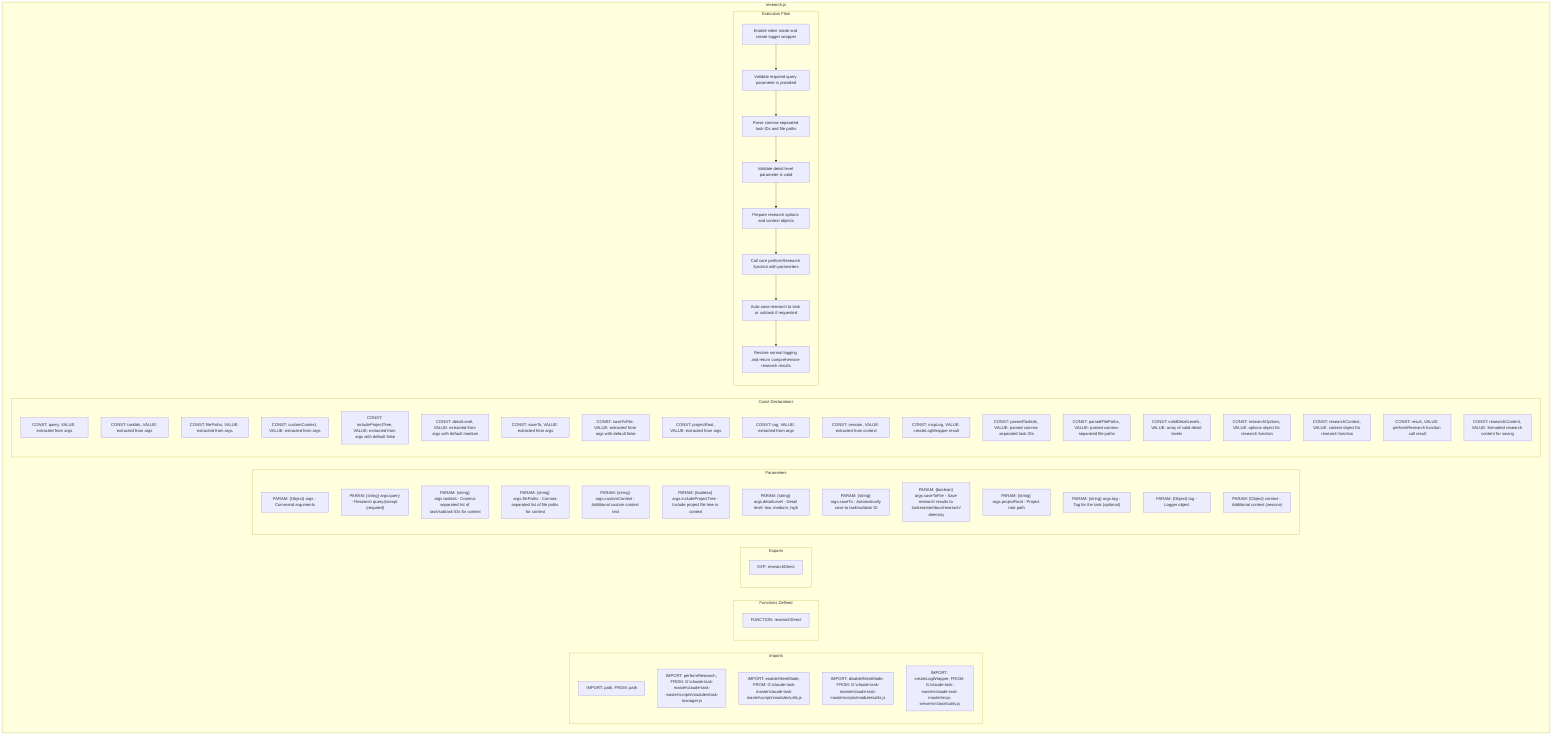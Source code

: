 flowchart TB
    subgraph Imports["Imports"]
        I1["IMPORT: path, FROM: path"]
        I2["IMPORT: performResearch, FROM: G:\claude-task-master\claude-task-master\scripts\modules\task-manager.js"]
        I3["IMPORT: enableSilentMode, FROM: G:\claude-task-master\claude-task-master\scripts\modules\utils.js"]
        I4["IMPORT: disableSilentMode, FROM: G:\claude-task-master\claude-task-master\scripts\modules\utils.js"]
        I5["IMPORT: createLogWrapper, FROM: G:\claude-task-master\claude-task-master\mcp-server\src\tools\utils.js"]
    end
    
    subgraph FunctionsDefined["Functions Defined"]
        FU1["FUNCTION: researchDirect"]
    end
    
    subgraph Exports["Exports"]
        E1["EXP: researchDirect"]
    end
    
    subgraph Parameters["Parameters"]
        P1["PARAM: {Object} args - Command arguments"]
        P2["PARAM: {string} args.query - Research query/prompt (required)"]
        P3["PARAM: {string} args.taskIds - Comma-separated list of task/subtask IDs for context"]
        P4["PARAM: {string} args.filePaths - Comma-separated list of file paths for context"]
        P5["PARAM: {string} args.customContext - Additional custom context text"]
        P6["PARAM: {boolean} args.includeProjectTree - Include project file tree in context"]
        P7["PARAM: {string} args.detailLevel - Detail level: low, medium, high"]
        P8["PARAM: {string} args.saveTo - Automatically save to task/subtask ID"]
        P9["PARAM: {boolean} args.saveToFile - Save research results to .taskmaster/docs/research/ directory"]
        P10["PARAM: {string} args.projectRoot - Project root path"]
        P11["PARAM: {string} args.tag - Tag for the task (optional)"]
        P12["PARAM: {Object} log - Logger object"]
        P13["PARAM: {Object} context - Additional context (session)"]
    end
    
    subgraph Constants["Const Declarations"]
        C1["CONST: query, VALUE: extracted from args"]
        C2["CONST: taskIds, VALUE: extracted from args"]
        C3["CONST: filePaths, VALUE: extracted from args"]
        C4["CONST: customContext, VALUE: extracted from args"]
        C5["CONST: includeProjectTree, VALUE: extracted from args with default false"]
        C6["CONST: detailLevel, VALUE: extracted from args with default medium"]
        C7["CONST: saveTo, VALUE: extracted from args"]
        C8["CONST: saveToFile, VALUE: extracted from args with default false"]
        C9["CONST: projectRoot, VALUE: extracted from args"]
        C10["CONST: tag, VALUE: extracted from args"]
        C11["CONST: session, VALUE: extracted from context"]
        C12["CONST: mcpLog, VALUE: createLogWrapper result"]
        C13["CONST: parsedTaskIds, VALUE: parsed comma-separated task IDs"]
        C14["CONST: parsedFilePaths, VALUE: parsed comma-separated file paths"]
        C15["CONST: validDetailLevels, VALUE: array of valid detail levels"]
        C16["CONST: researchOptions, VALUE: options object for research function"]
        C17["CONST: researchContext, VALUE: context object for research function"]
        C18["CONST: result, VALUE: performResearch function call result"]
        C19["CONST: researchContent, VALUE: formatted research content for saving"]
    end
    
    subgraph ExecutionFlow["Execution Flow"]
        FL1["Enable silent mode and create logger wrapper"]
        FL2["Validate required query parameter is provided"]
        FL3["Parse comma-separated task IDs and file paths"]
        FL4["Validate detail level parameter is valid"]
        FL5["Prepare research options and context objects"]
        FL6["Call core performResearch function with parameters"]
        FL7["Auto-save research to task or subtask if requested"]
        FL8["Restore normal logging and return comprehensive research results"]
    end
    
    subgraph research["research.js"]
        Imports
        FunctionsDefined
        Exports
        Parameters
        Constants
        ExecutionFlow
    end
    
    FL1 --> FL2
    FL2 --> FL3
    FL3 --> FL4
    FL4 --> FL5
    FL5 --> FL6
    FL6 --> FL7
    FL7 --> FL8